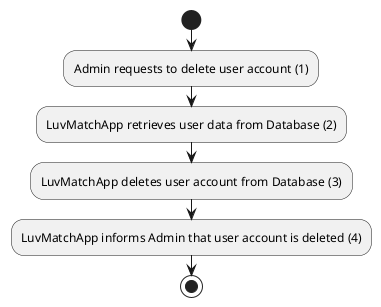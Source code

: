 @startuml

start

:Admin requests to delete user account (1);

:LuvMatchApp retrieves user data from Database (2);

:LuvMatchApp deletes user account from Database (3);

:LuvMatchApp informs Admin that user account is deleted (4);

stop

@enduml
